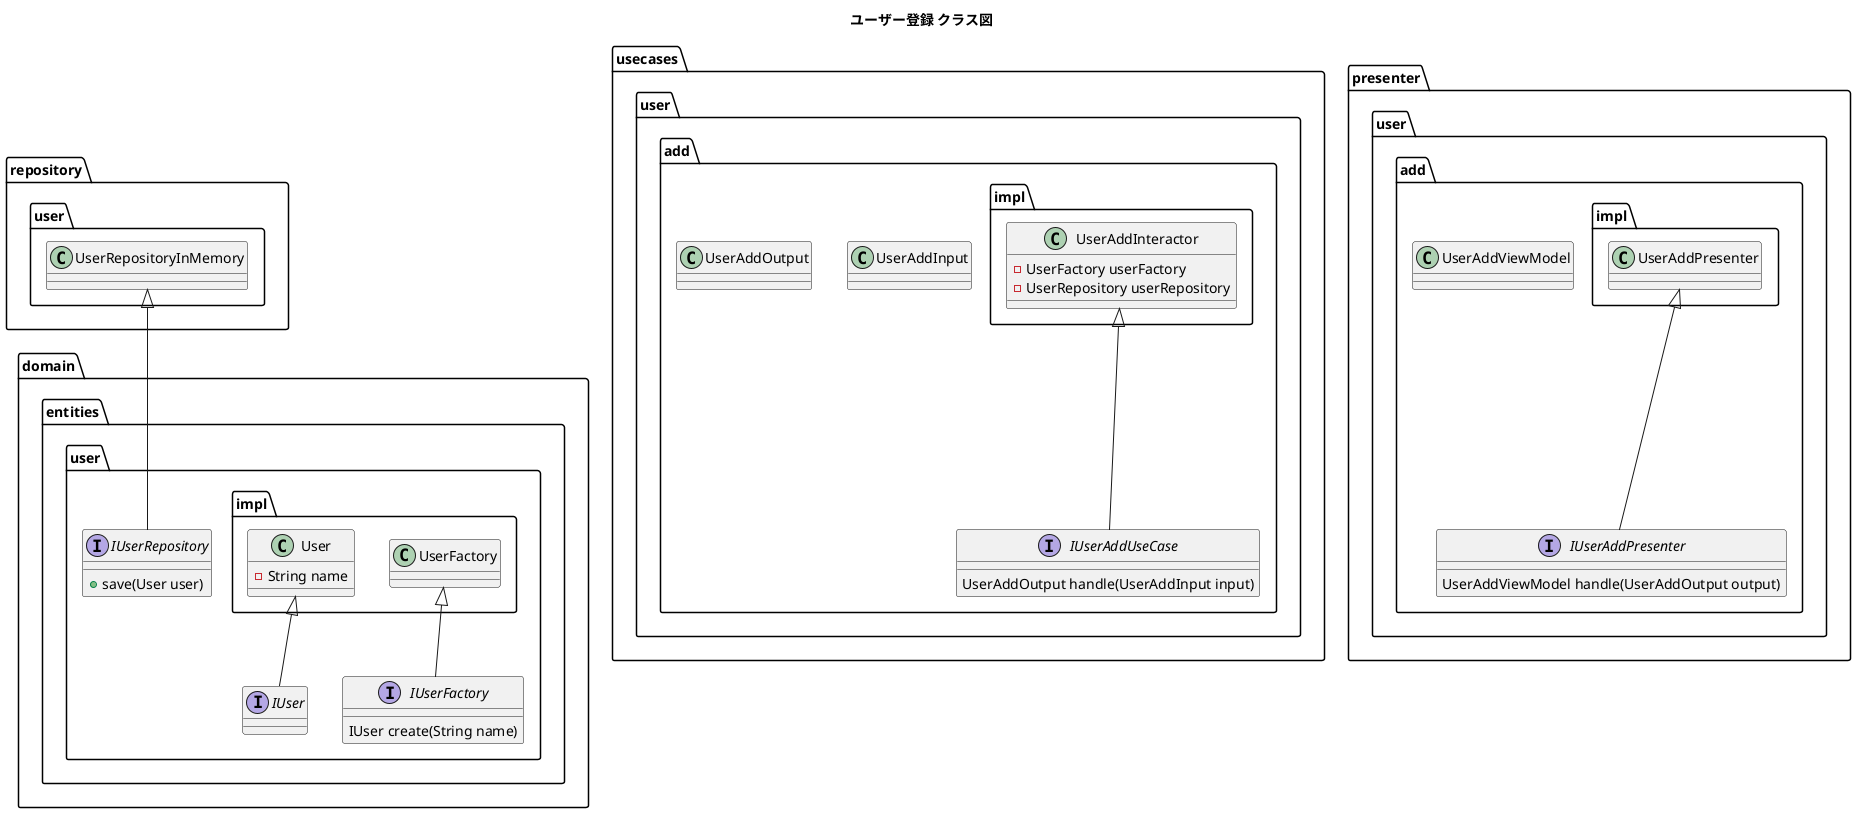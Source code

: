 @startuml
title ユーザー登録 クラス図

' 参考
' - https://www.baeldung.com/spring-boot-clean-architecture
' - https://nrslib.com/clean-architecture-with-java/

package domain.entities.user {
    ' Data Access Interface
    interface IUserRepository {
        + save(User user)
    }

    interface IUser

    interface IUserFactory {
        IUser create(String name)
    }

    package domain.entities.user.impl {
        User <|-- IUser
        UserFactory <|-- IUserFactory

        class User {
            - String name
        }
    }
}

package usecases {
    package usecases.user.add {

        ' Input Data<DS>
        class UserAddInput

        ' Output Data<DS>
        class UserAddOutput

        ' Input Boundary
        interface IUserAddUseCase {
            UserAddOutput handle(UserAddInput input)
        }

        package usecases.user.add.impl {
            UserAddInteractor <|-- IUserAddUseCase

            class UserAddInteractor {
                - UserFactory userFactory
                - UserRepository userRepository
            }
        }
    }
}

package presenter {
    package presenter.user.add {
        ' ViewModel
        class UserAddViewModel
        ' Output Boundary
        interface IUserAddPresenter {
            UserAddViewModel handle(UserAddOutput output)
        }

        package presenter.user.add.impl {
            UserAddPresenter <|-- IUserAddPresenter
        }
    }
}

package repository {
    package repository.user {
        UserRepositoryInMemory <|-- IUserRepository
    }
}

@enduml
